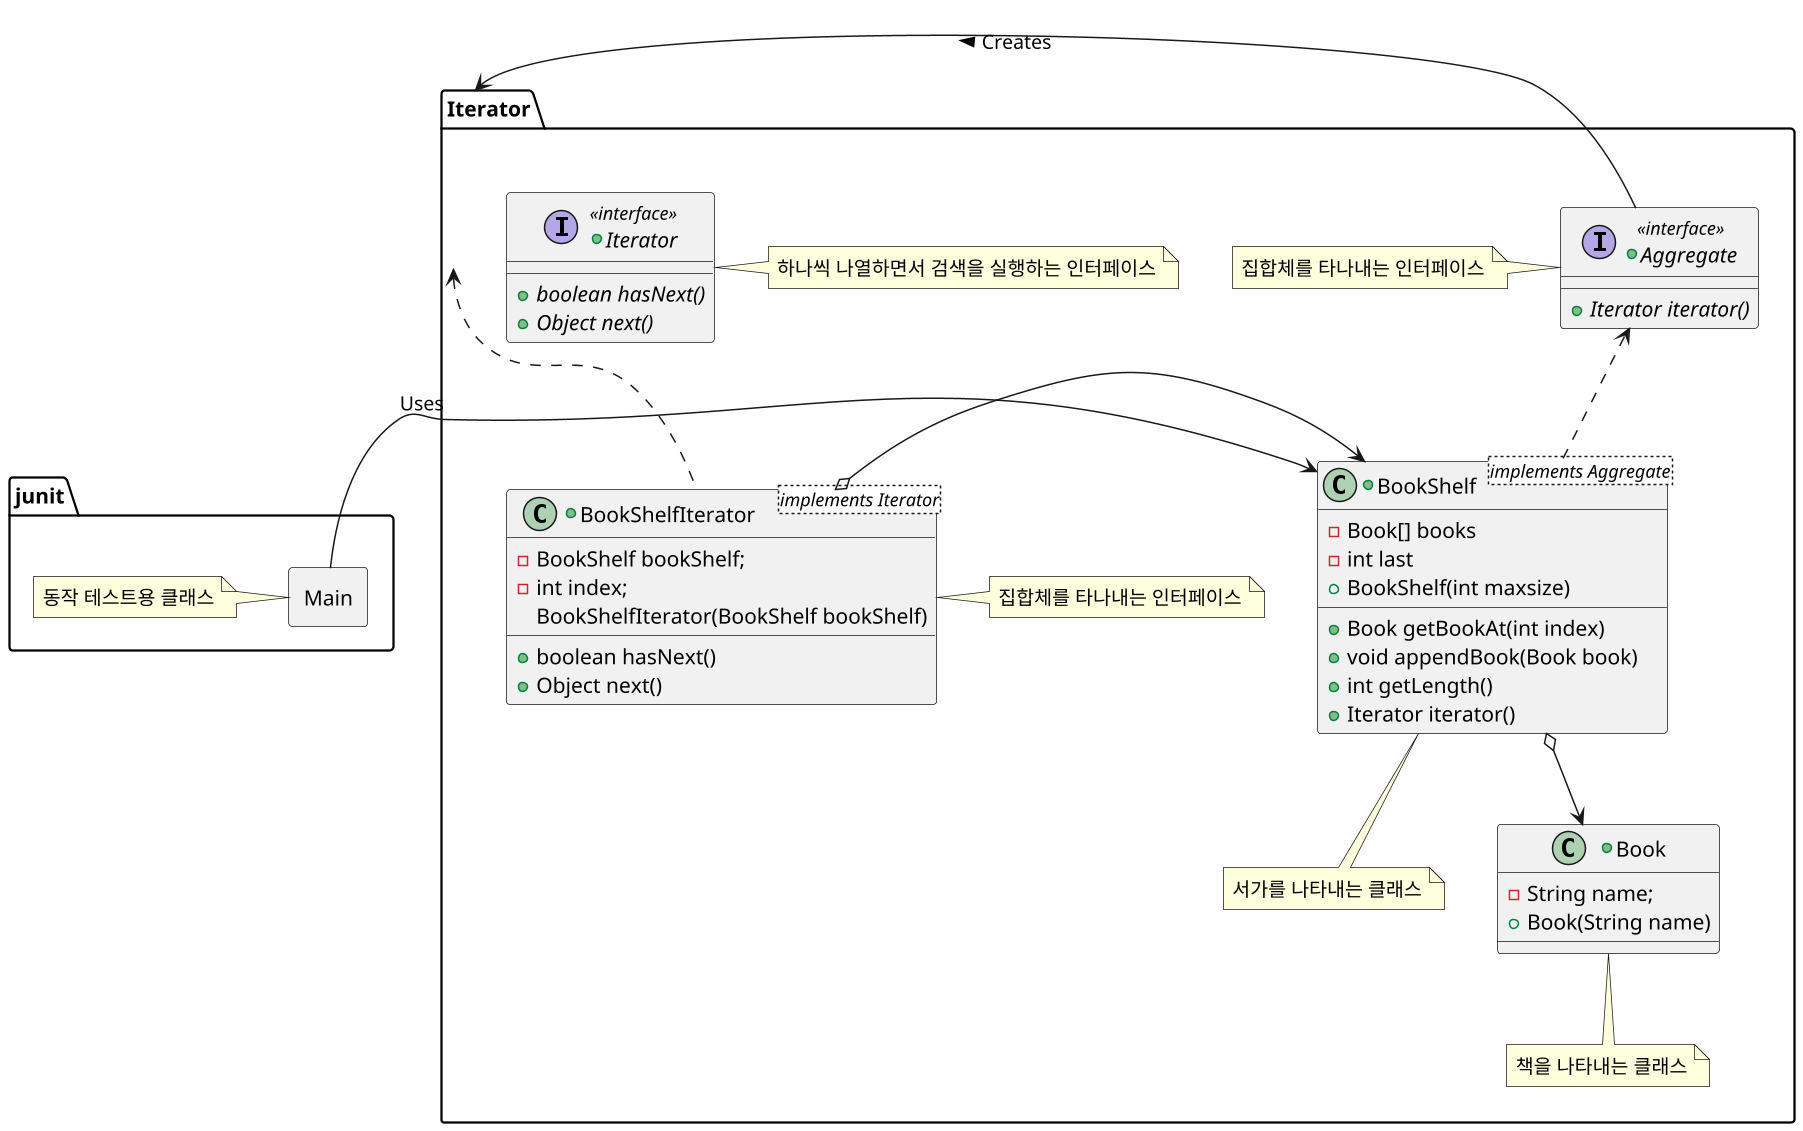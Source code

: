 @startuml
scale 1.5
allowmixing

package junit {
    rectangle Main
    note left of Main
    동작 테스트용 클래스
    end note
}

package Iterator {
    +interface Aggregate <<interface>> {
        +{abstract} Iterator iterator()
    }
    note left of Aggregate
        집합체를 타나내는 인터페이스
    end note

    +interface Iterator <<interface>> {
        +{abstract} boolean hasNext()
        +{abstract} Object next()
    }
    note right of Iterator
        하나씩 나열하면서 검색을 실행하는 인터페이스
    end note

    +class BookShelf <implements Aggregate>{
        -Book[] books
        -int last
        {field}+BookShelf(int maxsize)
        +Book getBookAt(int index)
        +void appendBook(Book book)
        +int getLength()
        +Iterator iterator()
    }
    note bottom of BookShelf
        서가를 나타내는 클래스
    end note

    +class BookShelfIterator <implements Iterator> {
        -BookShelf bookShelf;
        -int index;
        {field}BookShelfIterator(BookShelf bookShelf)
        +boolean hasNext()
        +Object next()
    }
    note right of BookShelfIterator
        집합체를 타나내는 인터페이스
    end note

    +class Book {
        -String name;
        {field}+Book(String name)
    }
    note bottom of Book
        책을 나타내는 클래스
    end note
}

Main -right-> BookShelf : Uses
Aggregate -right-> Iterator : Creates >
BookShelf .up.> Aggregate
BookShelfIterator .up.> Iterator
BookShelfIterator o-left-> BookShelf
BookShelf o-down-> Book
@enduml